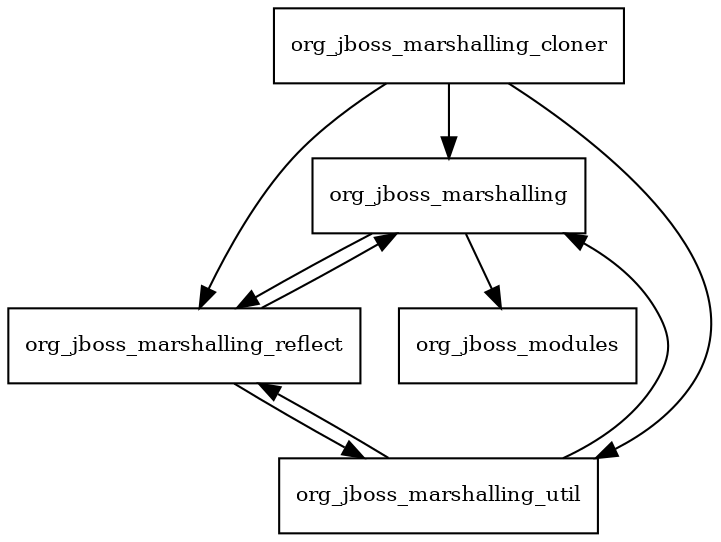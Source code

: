 digraph jboss_marshalling_1_4_6_Final_redhat_1_package_dependencies {
  node [shape = box, fontsize=10.0];
  org_jboss_marshalling -> org_jboss_marshalling_reflect;
  org_jboss_marshalling -> org_jboss_modules;
  org_jboss_marshalling_cloner -> org_jboss_marshalling;
  org_jboss_marshalling_cloner -> org_jboss_marshalling_reflect;
  org_jboss_marshalling_cloner -> org_jboss_marshalling_util;
  org_jboss_marshalling_reflect -> org_jboss_marshalling;
  org_jboss_marshalling_reflect -> org_jboss_marshalling_util;
  org_jboss_marshalling_util -> org_jboss_marshalling;
  org_jboss_marshalling_util -> org_jboss_marshalling_reflect;
}
